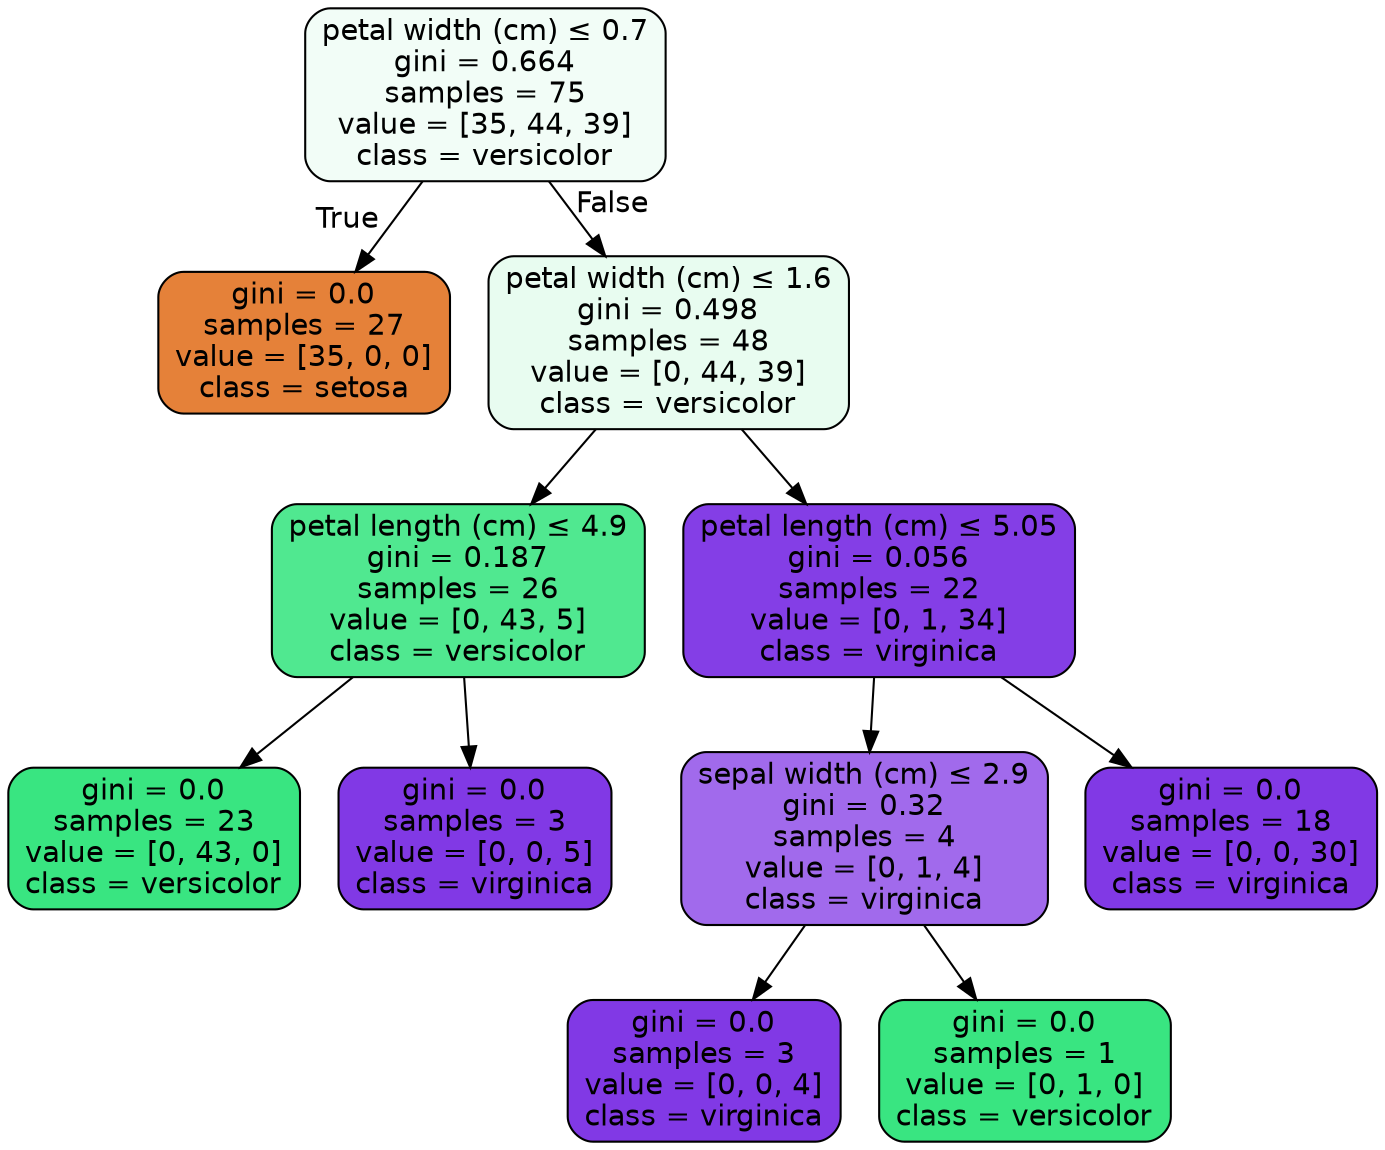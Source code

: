 digraph Tree {
node [shape=box, style="filled, rounded", color="black", fontname=helvetica] ;
edge [fontname=helvetica] ;
0 [label=<petal width (cm) &le; 0.7<br/>gini = 0.664<br/>samples = 75<br/>value = [35, 44, 39]<br/>class = versicolor>, fillcolor="#39e58110"] ;
1 [label=<gini = 0.0<br/>samples = 27<br/>value = [35, 0, 0]<br/>class = setosa>, fillcolor="#e58139ff"] ;
0 -> 1 [labeldistance=2.5, labelangle=45, headlabel="True"] ;
2 [label=<petal width (cm) &le; 1.6<br/>gini = 0.498<br/>samples = 48<br/>value = [0, 44, 39]<br/>class = versicolor>, fillcolor="#39e5811d"] ;
0 -> 2 [labeldistance=2.5, labelangle=-45, headlabel="False"] ;
3 [label=<petal length (cm) &le; 4.9<br/>gini = 0.187<br/>samples = 26<br/>value = [0, 43, 5]<br/>class = versicolor>, fillcolor="#39e581e1"] ;
2 -> 3 ;
4 [label=<gini = 0.0<br/>samples = 23<br/>value = [0, 43, 0]<br/>class = versicolor>, fillcolor="#39e581ff"] ;
3 -> 4 ;
5 [label=<gini = 0.0<br/>samples = 3<br/>value = [0, 0, 5]<br/>class = virginica>, fillcolor="#8139e5ff"] ;
3 -> 5 ;
6 [label=<petal length (cm) &le; 5.05<br/>gini = 0.056<br/>samples = 22<br/>value = [0, 1, 34]<br/>class = virginica>, fillcolor="#8139e5f8"] ;
2 -> 6 ;
7 [label=<sepal width (cm) &le; 2.9<br/>gini = 0.32<br/>samples = 4<br/>value = [0, 1, 4]<br/>class = virginica>, fillcolor="#8139e5bf"] ;
6 -> 7 ;
8 [label=<gini = 0.0<br/>samples = 3<br/>value = [0, 0, 4]<br/>class = virginica>, fillcolor="#8139e5ff"] ;
7 -> 8 ;
9 [label=<gini = 0.0<br/>samples = 1<br/>value = [0, 1, 0]<br/>class = versicolor>, fillcolor="#39e581ff"] ;
7 -> 9 ;
10 [label=<gini = 0.0<br/>samples = 18<br/>value = [0, 0, 30]<br/>class = virginica>, fillcolor="#8139e5ff"] ;
6 -> 10 ;
}
